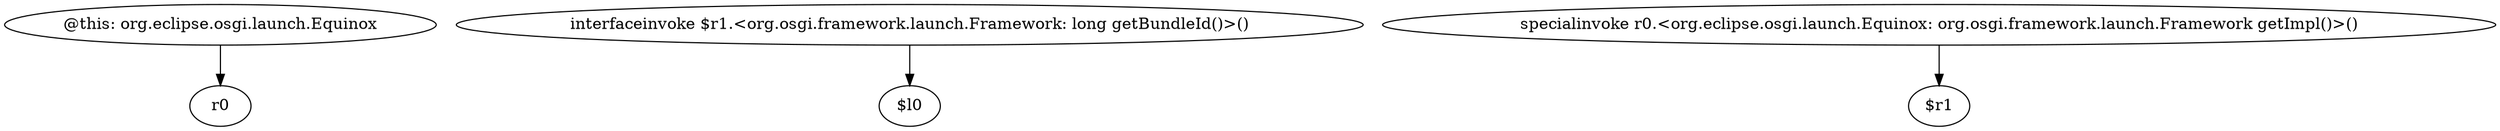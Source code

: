 digraph g {
0[label="@this: org.eclipse.osgi.launch.Equinox"]
1[label="r0"]
0->1[label=""]
2[label="interfaceinvoke $r1.<org.osgi.framework.launch.Framework: long getBundleId()>()"]
3[label="$l0"]
2->3[label=""]
4[label="specialinvoke r0.<org.eclipse.osgi.launch.Equinox: org.osgi.framework.launch.Framework getImpl()>()"]
5[label="$r1"]
4->5[label=""]
}